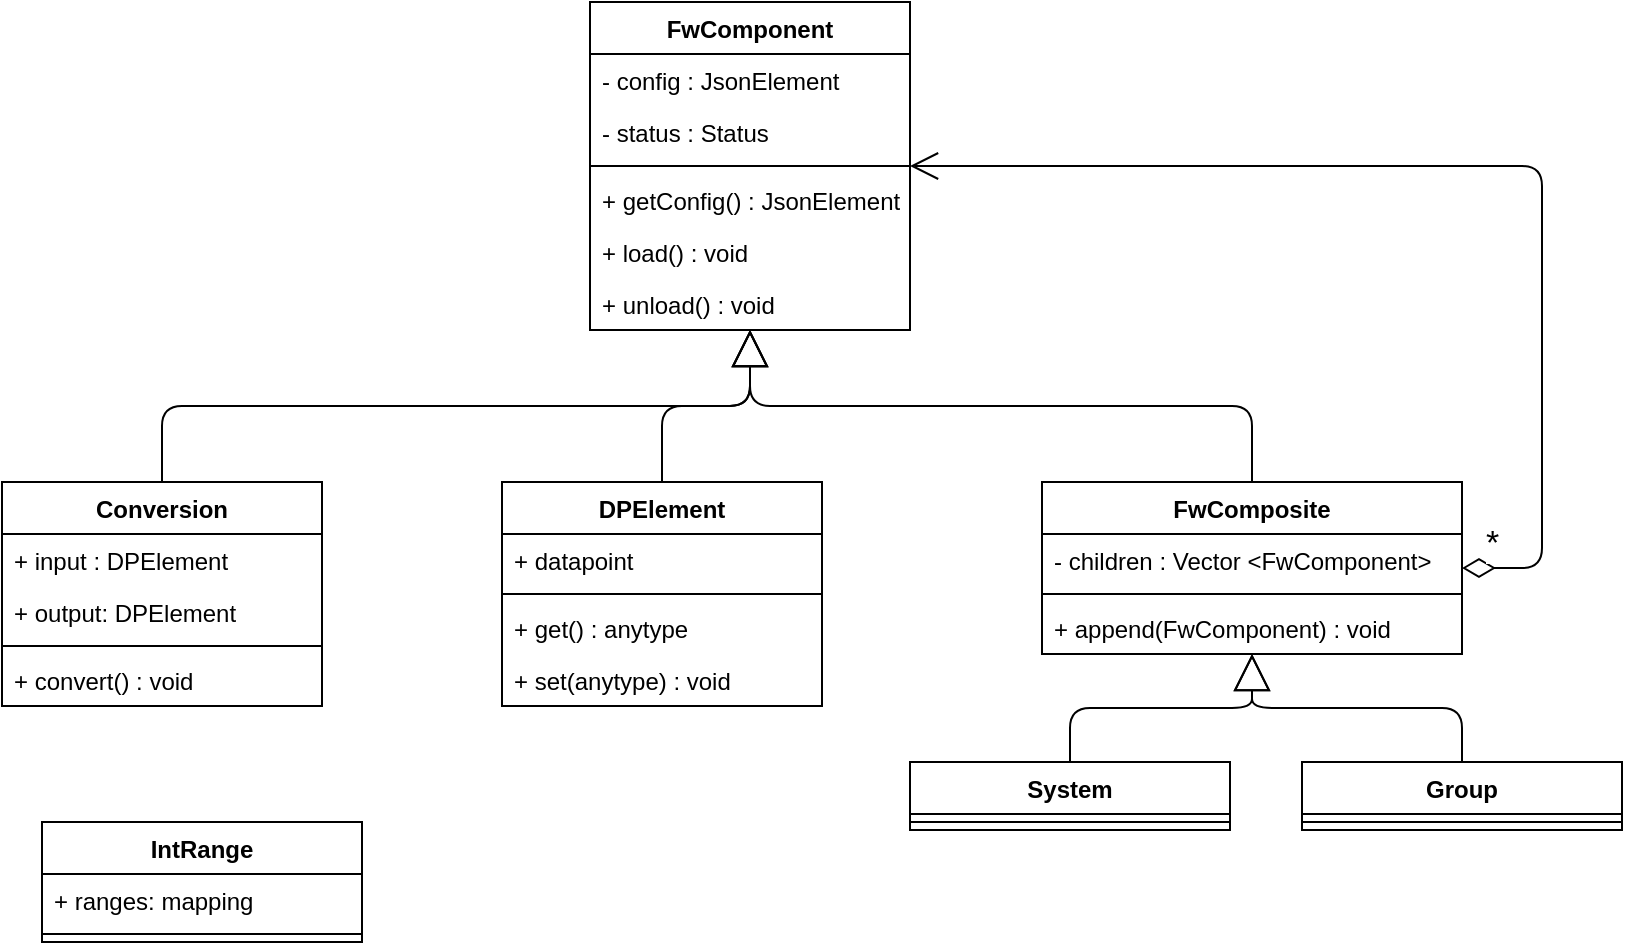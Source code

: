 <mxfile version="13.9.2" type="github">
  <diagram id="C5RBs43oDa-KdzZeNtuy" name="Page-1">
    <mxGraphModel dx="1132" dy="669" grid="1" gridSize="10" guides="1" tooltips="1" connect="1" arrows="1" fold="1" page="1" pageScale="1" pageWidth="827" pageHeight="1169" math="0" shadow="0">
      <root>
        <mxCell id="WIyWlLk6GJQsqaUBKTNV-0" />
        <mxCell id="WIyWlLk6GJQsqaUBKTNV-1" parent="WIyWlLk6GJQsqaUBKTNV-0" />
        <mxCell id="Jy307e9iRZxji7dy_OLV-0" value="FwComponent" style="swimlane;fontStyle=1;align=center;verticalAlign=top;childLayout=stackLayout;horizontal=1;startSize=26;horizontalStack=0;resizeParent=1;resizeParentMax=0;resizeLast=0;collapsible=1;marginBottom=0;" vertex="1" parent="WIyWlLk6GJQsqaUBKTNV-1">
          <mxGeometry x="334" y="40" width="160" height="164" as="geometry" />
        </mxCell>
        <mxCell id="Jy307e9iRZxji7dy_OLV-1" value="- config : JsonElement" style="text;strokeColor=none;fillColor=none;align=left;verticalAlign=top;spacingLeft=4;spacingRight=4;overflow=hidden;rotatable=0;points=[[0,0.5],[1,0.5]];portConstraint=eastwest;" vertex="1" parent="Jy307e9iRZxji7dy_OLV-0">
          <mxGeometry y="26" width="160" height="26" as="geometry" />
        </mxCell>
        <mxCell id="Jy307e9iRZxji7dy_OLV-4" value="- status : Status" style="text;strokeColor=none;fillColor=none;align=left;verticalAlign=top;spacingLeft=4;spacingRight=4;overflow=hidden;rotatable=0;points=[[0,0.5],[1,0.5]];portConstraint=eastwest;" vertex="1" parent="Jy307e9iRZxji7dy_OLV-0">
          <mxGeometry y="52" width="160" height="26" as="geometry" />
        </mxCell>
        <mxCell id="Jy307e9iRZxji7dy_OLV-2" value="" style="line;strokeWidth=1;fillColor=none;align=left;verticalAlign=middle;spacingTop=-1;spacingLeft=3;spacingRight=3;rotatable=0;labelPosition=right;points=[];portConstraint=eastwest;" vertex="1" parent="Jy307e9iRZxji7dy_OLV-0">
          <mxGeometry y="78" width="160" height="8" as="geometry" />
        </mxCell>
        <mxCell id="Jy307e9iRZxji7dy_OLV-3" value="+ getConfig() : JsonElement" style="text;strokeColor=none;fillColor=none;align=left;verticalAlign=top;spacingLeft=4;spacingRight=4;overflow=hidden;rotatable=0;points=[[0,0.5],[1,0.5]];portConstraint=eastwest;" vertex="1" parent="Jy307e9iRZxji7dy_OLV-0">
          <mxGeometry y="86" width="160" height="26" as="geometry" />
        </mxCell>
        <mxCell id="Jy307e9iRZxji7dy_OLV-6" value="+ load() : void" style="text;strokeColor=none;fillColor=none;align=left;verticalAlign=top;spacingLeft=4;spacingRight=4;overflow=hidden;rotatable=0;points=[[0,0.5],[1,0.5]];portConstraint=eastwest;" vertex="1" parent="Jy307e9iRZxji7dy_OLV-0">
          <mxGeometry y="112" width="160" height="26" as="geometry" />
        </mxCell>
        <mxCell id="Jy307e9iRZxji7dy_OLV-7" value="+ unload() : void" style="text;strokeColor=none;fillColor=none;align=left;verticalAlign=top;spacingLeft=4;spacingRight=4;overflow=hidden;rotatable=0;points=[[0,0.5],[1,0.5]];portConstraint=eastwest;" vertex="1" parent="Jy307e9iRZxji7dy_OLV-0">
          <mxGeometry y="138" width="160" height="26" as="geometry" />
        </mxCell>
        <mxCell id="Jy307e9iRZxji7dy_OLV-8" value="FwComposite" style="swimlane;fontStyle=1;align=center;verticalAlign=top;childLayout=stackLayout;horizontal=1;startSize=26;horizontalStack=0;resizeParent=1;resizeParentMax=0;resizeLast=0;collapsible=1;marginBottom=0;" vertex="1" parent="WIyWlLk6GJQsqaUBKTNV-1">
          <mxGeometry x="560" y="280" width="210" height="86" as="geometry" />
        </mxCell>
        <mxCell id="Jy307e9iRZxji7dy_OLV-9" value="- children : Vector &lt;FwComponent&gt;" style="text;strokeColor=none;fillColor=none;align=left;verticalAlign=top;spacingLeft=4;spacingRight=4;overflow=hidden;rotatable=0;points=[[0,0.5],[1,0.5]];portConstraint=eastwest;" vertex="1" parent="Jy307e9iRZxji7dy_OLV-8">
          <mxGeometry y="26" width="210" height="26" as="geometry" />
        </mxCell>
        <mxCell id="Jy307e9iRZxji7dy_OLV-10" value="" style="line;strokeWidth=1;fillColor=none;align=left;verticalAlign=middle;spacingTop=-1;spacingLeft=3;spacingRight=3;rotatable=0;labelPosition=right;points=[];portConstraint=eastwest;" vertex="1" parent="Jy307e9iRZxji7dy_OLV-8">
          <mxGeometry y="52" width="210" height="8" as="geometry" />
        </mxCell>
        <mxCell id="Jy307e9iRZxji7dy_OLV-11" value="+ append(FwComponent) : void" style="text;strokeColor=none;fillColor=none;align=left;verticalAlign=top;spacingLeft=4;spacingRight=4;overflow=hidden;rotatable=0;points=[[0,0.5],[1,0.5]];portConstraint=eastwest;" vertex="1" parent="Jy307e9iRZxji7dy_OLV-8">
          <mxGeometry y="60" width="210" height="26" as="geometry" />
        </mxCell>
        <mxCell id="Jy307e9iRZxji7dy_OLV-13" value="" style="endArrow=block;endSize=16;endFill=0;html=1;exitX=0.5;exitY=0;exitDx=0;exitDy=0;rounded=1;edgeStyle=orthogonalEdgeStyle;" edge="1" parent="WIyWlLk6GJQsqaUBKTNV-1" source="Jy307e9iRZxji7dy_OLV-8" target="Jy307e9iRZxji7dy_OLV-0">
          <mxGeometry width="160" relative="1" as="geometry">
            <mxPoint x="260" y="290" as="sourcePoint" />
            <mxPoint x="420" y="290" as="targetPoint" />
          </mxGeometry>
        </mxCell>
        <mxCell id="Jy307e9iRZxji7dy_OLV-14" value="&lt;font style=&quot;font-size: 17px&quot;&gt;*&lt;/font&gt;" style="endArrow=open;html=1;endSize=12;startArrow=diamondThin;startSize=14;startFill=0;edgeStyle=orthogonalEdgeStyle;align=left;verticalAlign=bottom;exitX=1;exitY=0.5;exitDx=0;exitDy=0;entryX=1;entryY=0.5;entryDx=0;entryDy=0;" edge="1" parent="WIyWlLk6GJQsqaUBKTNV-1" source="Jy307e9iRZxji7dy_OLV-8" target="Jy307e9iRZxji7dy_OLV-0">
          <mxGeometry x="-0.964" relative="1" as="geometry">
            <mxPoint x="820" y="330" as="sourcePoint" />
            <mxPoint x="980" y="330" as="targetPoint" />
            <Array as="points">
              <mxPoint x="810" y="323" />
              <mxPoint x="810" y="122" />
            </Array>
            <mxPoint as="offset" />
          </mxGeometry>
        </mxCell>
        <mxCell id="Jy307e9iRZxji7dy_OLV-15" value="System" style="swimlane;fontStyle=1;align=center;verticalAlign=top;childLayout=stackLayout;horizontal=1;startSize=26;horizontalStack=0;resizeParent=1;resizeParentMax=0;resizeLast=0;collapsible=1;marginBottom=0;" vertex="1" parent="WIyWlLk6GJQsqaUBKTNV-1">
          <mxGeometry x="494" y="420" width="160" height="34" as="geometry" />
        </mxCell>
        <mxCell id="Jy307e9iRZxji7dy_OLV-17" value="" style="line;strokeWidth=1;fillColor=none;align=left;verticalAlign=middle;spacingTop=-1;spacingLeft=3;spacingRight=3;rotatable=0;labelPosition=right;points=[];portConstraint=eastwest;" vertex="1" parent="Jy307e9iRZxji7dy_OLV-15">
          <mxGeometry y="26" width="160" height="8" as="geometry" />
        </mxCell>
        <mxCell id="Jy307e9iRZxji7dy_OLV-25" value="Group" style="swimlane;fontStyle=1;align=center;verticalAlign=top;childLayout=stackLayout;horizontal=1;startSize=26;horizontalStack=0;resizeParent=1;resizeParentMax=0;resizeLast=0;collapsible=1;marginBottom=0;" vertex="1" parent="WIyWlLk6GJQsqaUBKTNV-1">
          <mxGeometry x="690" y="420" width="160" height="34" as="geometry" />
        </mxCell>
        <mxCell id="Jy307e9iRZxji7dy_OLV-26" value="" style="line;strokeWidth=1;fillColor=none;align=left;verticalAlign=middle;spacingTop=-1;spacingLeft=3;spacingRight=3;rotatable=0;labelPosition=right;points=[];portConstraint=eastwest;" vertex="1" parent="Jy307e9iRZxji7dy_OLV-25">
          <mxGeometry y="26" width="160" height="8" as="geometry" />
        </mxCell>
        <mxCell id="Jy307e9iRZxji7dy_OLV-27" value="" style="endArrow=block;endSize=16;endFill=0;html=1;exitX=0.5;exitY=0;exitDx=0;exitDy=0;rounded=1;edgeStyle=orthogonalEdgeStyle;" edge="1" parent="WIyWlLk6GJQsqaUBKTNV-1" source="Jy307e9iRZxji7dy_OLV-15" target="Jy307e9iRZxji7dy_OLV-8">
          <mxGeometry width="160" relative="1" as="geometry">
            <mxPoint x="521" y="396" as="sourcePoint" />
            <mxPoint x="270" y="320" as="targetPoint" />
          </mxGeometry>
        </mxCell>
        <mxCell id="Jy307e9iRZxji7dy_OLV-28" value="" style="endArrow=block;endSize=16;endFill=0;html=1;exitX=0.5;exitY=0;exitDx=0;exitDy=0;rounded=1;edgeStyle=orthogonalEdgeStyle;" edge="1" parent="WIyWlLk6GJQsqaUBKTNV-1" source="Jy307e9iRZxji7dy_OLV-25" target="Jy307e9iRZxji7dy_OLV-8">
          <mxGeometry width="160" relative="1" as="geometry">
            <mxPoint x="574" y="420" as="sourcePoint" />
            <mxPoint x="665.029" y="366" as="targetPoint" />
          </mxGeometry>
        </mxCell>
        <mxCell id="Jy307e9iRZxji7dy_OLV-33" value="IntRange" style="swimlane;fontStyle=1;align=center;verticalAlign=top;childLayout=stackLayout;horizontal=1;startSize=26;horizontalStack=0;resizeParent=1;resizeParentMax=0;resizeLast=0;collapsible=1;marginBottom=0;" vertex="1" parent="WIyWlLk6GJQsqaUBKTNV-1">
          <mxGeometry x="60" y="450" width="160" height="60" as="geometry" />
        </mxCell>
        <mxCell id="Jy307e9iRZxji7dy_OLV-34" value="+ ranges: mapping" style="text;strokeColor=none;fillColor=none;align=left;verticalAlign=top;spacingLeft=4;spacingRight=4;overflow=hidden;rotatable=0;points=[[0,0.5],[1,0.5]];portConstraint=eastwest;" vertex="1" parent="Jy307e9iRZxji7dy_OLV-33">
          <mxGeometry y="26" width="160" height="26" as="geometry" />
        </mxCell>
        <mxCell id="Jy307e9iRZxji7dy_OLV-35" value="" style="line;strokeWidth=1;fillColor=none;align=left;verticalAlign=middle;spacingTop=-1;spacingLeft=3;spacingRight=3;rotatable=0;labelPosition=right;points=[];portConstraint=eastwest;" vertex="1" parent="Jy307e9iRZxji7dy_OLV-33">
          <mxGeometry y="52" width="160" height="8" as="geometry" />
        </mxCell>
        <mxCell id="Jy307e9iRZxji7dy_OLV-37" value="Conversion" style="swimlane;fontStyle=1;align=center;verticalAlign=top;childLayout=stackLayout;horizontal=1;startSize=26;horizontalStack=0;resizeParent=1;resizeParentMax=0;resizeLast=0;collapsible=1;marginBottom=0;" vertex="1" parent="WIyWlLk6GJQsqaUBKTNV-1">
          <mxGeometry x="40" y="280" width="160" height="112" as="geometry" />
        </mxCell>
        <mxCell id="Jy307e9iRZxji7dy_OLV-38" value="+ input : DPElement" style="text;strokeColor=none;fillColor=none;align=left;verticalAlign=top;spacingLeft=4;spacingRight=4;overflow=hidden;rotatable=0;points=[[0,0.5],[1,0.5]];portConstraint=eastwest;" vertex="1" parent="Jy307e9iRZxji7dy_OLV-37">
          <mxGeometry y="26" width="160" height="26" as="geometry" />
        </mxCell>
        <mxCell id="Jy307e9iRZxji7dy_OLV-41" value="+ output: DPElement" style="text;strokeColor=none;fillColor=none;align=left;verticalAlign=top;spacingLeft=4;spacingRight=4;overflow=hidden;rotatable=0;points=[[0,0.5],[1,0.5]];portConstraint=eastwest;" vertex="1" parent="Jy307e9iRZxji7dy_OLV-37">
          <mxGeometry y="52" width="160" height="26" as="geometry" />
        </mxCell>
        <mxCell id="Jy307e9iRZxji7dy_OLV-39" value="" style="line;strokeWidth=1;fillColor=none;align=left;verticalAlign=middle;spacingTop=-1;spacingLeft=3;spacingRight=3;rotatable=0;labelPosition=right;points=[];portConstraint=eastwest;" vertex="1" parent="Jy307e9iRZxji7dy_OLV-37">
          <mxGeometry y="78" width="160" height="8" as="geometry" />
        </mxCell>
        <mxCell id="Jy307e9iRZxji7dy_OLV-40" value="+ convert() : void" style="text;strokeColor=none;fillColor=none;align=left;verticalAlign=top;spacingLeft=4;spacingRight=4;overflow=hidden;rotatable=0;points=[[0,0.5],[1,0.5]];portConstraint=eastwest;" vertex="1" parent="Jy307e9iRZxji7dy_OLV-37">
          <mxGeometry y="86" width="160" height="26" as="geometry" />
        </mxCell>
        <mxCell id="Jy307e9iRZxji7dy_OLV-42" value="DPElement" style="swimlane;fontStyle=1;align=center;verticalAlign=top;childLayout=stackLayout;horizontal=1;startSize=26;horizontalStack=0;resizeParent=1;resizeParentMax=0;resizeLast=0;collapsible=1;marginBottom=0;" vertex="1" parent="WIyWlLk6GJQsqaUBKTNV-1">
          <mxGeometry x="290" y="280" width="160" height="112" as="geometry" />
        </mxCell>
        <mxCell id="Jy307e9iRZxji7dy_OLV-43" value="+ datapoint" style="text;strokeColor=none;fillColor=none;align=left;verticalAlign=top;spacingLeft=4;spacingRight=4;overflow=hidden;rotatable=0;points=[[0,0.5],[1,0.5]];portConstraint=eastwest;" vertex="1" parent="Jy307e9iRZxji7dy_OLV-42">
          <mxGeometry y="26" width="160" height="26" as="geometry" />
        </mxCell>
        <mxCell id="Jy307e9iRZxji7dy_OLV-44" value="" style="line;strokeWidth=1;fillColor=none;align=left;verticalAlign=middle;spacingTop=-1;spacingLeft=3;spacingRight=3;rotatable=0;labelPosition=right;points=[];portConstraint=eastwest;" vertex="1" parent="Jy307e9iRZxji7dy_OLV-42">
          <mxGeometry y="52" width="160" height="8" as="geometry" />
        </mxCell>
        <mxCell id="Jy307e9iRZxji7dy_OLV-45" value="+ get() : anytype" style="text;strokeColor=none;fillColor=none;align=left;verticalAlign=top;spacingLeft=4;spacingRight=4;overflow=hidden;rotatable=0;points=[[0,0.5],[1,0.5]];portConstraint=eastwest;" vertex="1" parent="Jy307e9iRZxji7dy_OLV-42">
          <mxGeometry y="60" width="160" height="26" as="geometry" />
        </mxCell>
        <mxCell id="Jy307e9iRZxji7dy_OLV-46" value="+ set(anytype) : void" style="text;strokeColor=none;fillColor=none;align=left;verticalAlign=top;spacingLeft=4;spacingRight=4;overflow=hidden;rotatable=0;points=[[0,0.5],[1,0.5]];portConstraint=eastwest;" vertex="1" parent="Jy307e9iRZxji7dy_OLV-42">
          <mxGeometry y="86" width="160" height="26" as="geometry" />
        </mxCell>
        <mxCell id="Jy307e9iRZxji7dy_OLV-47" value="" style="endArrow=block;endSize=16;endFill=0;html=1;exitX=0.5;exitY=0;exitDx=0;exitDy=0;rounded=1;edgeStyle=orthogonalEdgeStyle;" edge="1" parent="WIyWlLk6GJQsqaUBKTNV-1" source="Jy307e9iRZxji7dy_OLV-37" target="Jy307e9iRZxji7dy_OLV-0">
          <mxGeometry width="160" relative="1" as="geometry">
            <mxPoint x="291.0" y="206" as="sourcePoint" />
            <mxPoint x="40" y="130" as="targetPoint" />
          </mxGeometry>
        </mxCell>
        <mxCell id="Jy307e9iRZxji7dy_OLV-48" value="" style="endArrow=block;endSize=16;endFill=0;html=1;exitX=0.5;exitY=0;exitDx=0;exitDy=0;rounded=1;edgeStyle=orthogonalEdgeStyle;" edge="1" parent="WIyWlLk6GJQsqaUBKTNV-1" source="Jy307e9iRZxji7dy_OLV-42" target="Jy307e9iRZxji7dy_OLV-0">
          <mxGeometry width="160" relative="1" as="geometry">
            <mxPoint x="120" y="280" as="sourcePoint" />
            <mxPoint x="414" y="204" as="targetPoint" />
          </mxGeometry>
        </mxCell>
      </root>
    </mxGraphModel>
  </diagram>
</mxfile>
